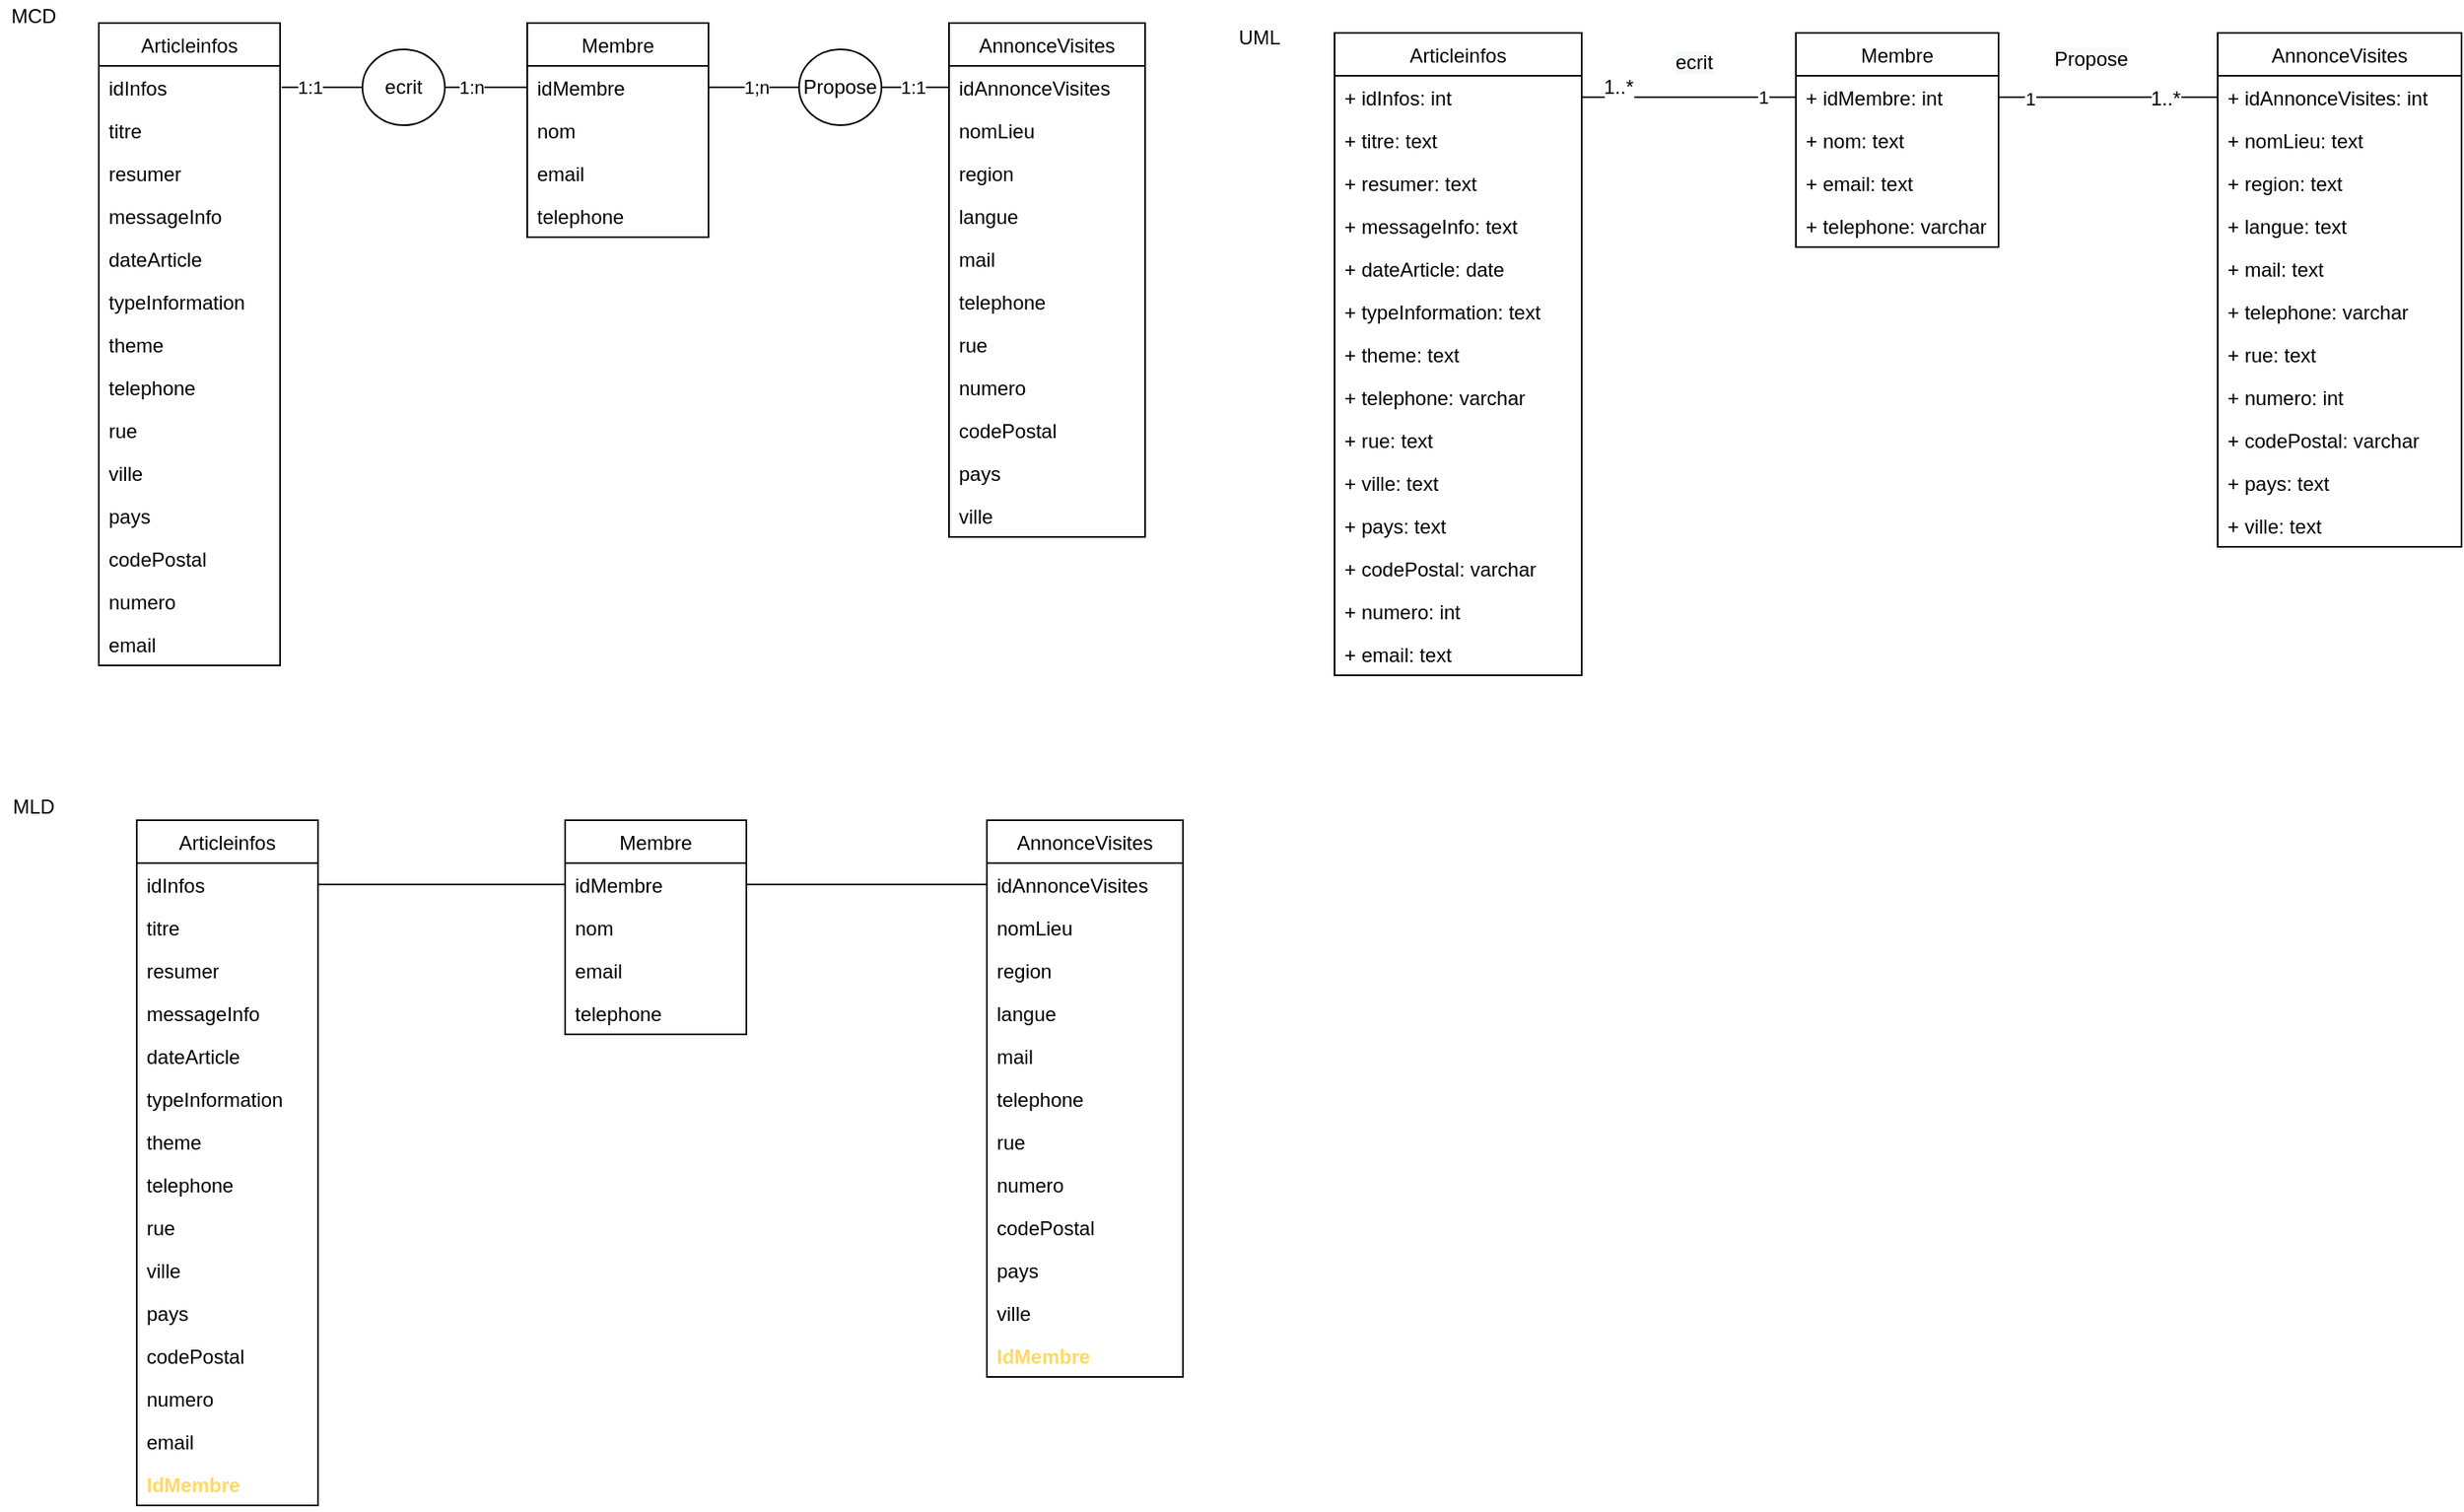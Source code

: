<mxfile version="14.1.8" type="device"><diagram id="xvcOyk2g-yGnM3AWFc_P" name="Page-1"><mxGraphModel dx="3611" dy="2975" grid="1" gridSize="10" guides="1" tooltips="1" connect="1" arrows="1" fold="1" page="1" pageScale="1" pageWidth="827" pageHeight="1169" math="0" shadow="0"><root><mxCell id="0"/><mxCell id="1" parent="0"/><mxCell id="XRsnQFjQ1CBoP8a9U3UT-1" value="Membre" style="swimlane;fontStyle=0;childLayout=stackLayout;horizontal=1;startSize=26;fillColor=none;horizontalStack=0;resizeParent=1;resizeParentMax=0;resizeLast=0;collapsible=1;marginBottom=0;" vertex="1" parent="1"><mxGeometry x="820" y="-596" width="110" height="130" as="geometry"/></mxCell><mxCell id="XRsnQFjQ1CBoP8a9U3UT-2" value="idMembre" style="text;strokeColor=none;fillColor=none;align=left;verticalAlign=top;spacingLeft=4;spacingRight=4;overflow=hidden;rotatable=0;points=[[0,0.5],[1,0.5]];portConstraint=eastwest;" vertex="1" parent="XRsnQFjQ1CBoP8a9U3UT-1"><mxGeometry y="26" width="110" height="26" as="geometry"/></mxCell><mxCell id="XRsnQFjQ1CBoP8a9U3UT-3" value="nom" style="text;strokeColor=none;fillColor=none;align=left;verticalAlign=top;spacingLeft=4;spacingRight=4;overflow=hidden;rotatable=0;points=[[0,0.5],[1,0.5]];portConstraint=eastwest;" vertex="1" parent="XRsnQFjQ1CBoP8a9U3UT-1"><mxGeometry y="52" width="110" height="26" as="geometry"/></mxCell><mxCell id="XRsnQFjQ1CBoP8a9U3UT-4" value="email" style="text;strokeColor=none;fillColor=none;align=left;verticalAlign=top;spacingLeft=4;spacingRight=4;overflow=hidden;rotatable=0;points=[[0,0.5],[1,0.5]];portConstraint=eastwest;" vertex="1" parent="XRsnQFjQ1CBoP8a9U3UT-1"><mxGeometry y="78" width="110" height="26" as="geometry"/></mxCell><mxCell id="XRsnQFjQ1CBoP8a9U3UT-5" value="telephone" style="text;strokeColor=none;fillColor=none;align=left;verticalAlign=top;spacingLeft=4;spacingRight=4;overflow=hidden;rotatable=0;points=[[0,0.5],[1,0.5]];portConstraint=eastwest;" vertex="1" parent="XRsnQFjQ1CBoP8a9U3UT-1"><mxGeometry y="104" width="110" height="26" as="geometry"/></mxCell><mxCell id="XRsnQFjQ1CBoP8a9U3UT-6" value="Articleinfos" style="swimlane;fontStyle=0;childLayout=stackLayout;horizontal=1;startSize=26;fillColor=none;horizontalStack=0;resizeParent=1;resizeParentMax=0;resizeLast=0;collapsible=1;marginBottom=0;" vertex="1" parent="1"><mxGeometry x="560" y="-596" width="110" height="390" as="geometry"/></mxCell><mxCell id="XRsnQFjQ1CBoP8a9U3UT-7" value="idInfos" style="text;strokeColor=none;fillColor=none;align=left;verticalAlign=top;spacingLeft=4;spacingRight=4;overflow=hidden;rotatable=0;points=[[0,0.5],[1,0.5]];portConstraint=eastwest;" vertex="1" parent="XRsnQFjQ1CBoP8a9U3UT-6"><mxGeometry y="26" width="110" height="26" as="geometry"/></mxCell><mxCell id="XRsnQFjQ1CBoP8a9U3UT-8" value="titre" style="text;strokeColor=none;fillColor=none;align=left;verticalAlign=top;spacingLeft=4;spacingRight=4;overflow=hidden;rotatable=0;points=[[0,0.5],[1,0.5]];portConstraint=eastwest;" vertex="1" parent="XRsnQFjQ1CBoP8a9U3UT-6"><mxGeometry y="52" width="110" height="26" as="geometry"/></mxCell><mxCell id="XRsnQFjQ1CBoP8a9U3UT-9" value="resumer" style="text;strokeColor=none;fillColor=none;align=left;verticalAlign=top;spacingLeft=4;spacingRight=4;overflow=hidden;rotatable=0;points=[[0,0.5],[1,0.5]];portConstraint=eastwest;" vertex="1" parent="XRsnQFjQ1CBoP8a9U3UT-6"><mxGeometry y="78" width="110" height="26" as="geometry"/></mxCell><mxCell id="XRsnQFjQ1CBoP8a9U3UT-10" value="messageInfo" style="text;strokeColor=none;fillColor=none;align=left;verticalAlign=top;spacingLeft=4;spacingRight=4;overflow=hidden;rotatable=0;points=[[0,0.5],[1,0.5]];portConstraint=eastwest;" vertex="1" parent="XRsnQFjQ1CBoP8a9U3UT-6"><mxGeometry y="104" width="110" height="26" as="geometry"/></mxCell><mxCell id="XRsnQFjQ1CBoP8a9U3UT-11" value="dateArticle" style="text;strokeColor=none;fillColor=none;align=left;verticalAlign=top;spacingLeft=4;spacingRight=4;overflow=hidden;rotatable=0;points=[[0,0.5],[1,0.5]];portConstraint=eastwest;" vertex="1" parent="XRsnQFjQ1CBoP8a9U3UT-6"><mxGeometry y="130" width="110" height="26" as="geometry"/></mxCell><mxCell id="XRsnQFjQ1CBoP8a9U3UT-12" value="typeInformation" style="text;strokeColor=none;fillColor=none;align=left;verticalAlign=top;spacingLeft=4;spacingRight=4;overflow=hidden;rotatable=0;points=[[0,0.5],[1,0.5]];portConstraint=eastwest;" vertex="1" parent="XRsnQFjQ1CBoP8a9U3UT-6"><mxGeometry y="156" width="110" height="26" as="geometry"/></mxCell><mxCell id="XRsnQFjQ1CBoP8a9U3UT-13" value="theme&#10;" style="text;strokeColor=none;fillColor=none;align=left;verticalAlign=top;spacingLeft=4;spacingRight=4;overflow=hidden;rotatable=0;points=[[0,0.5],[1,0.5]];portConstraint=eastwest;" vertex="1" parent="XRsnQFjQ1CBoP8a9U3UT-6"><mxGeometry y="182" width="110" height="26" as="geometry"/></mxCell><mxCell id="XRsnQFjQ1CBoP8a9U3UT-14" value="telephone" style="text;strokeColor=none;fillColor=none;align=left;verticalAlign=top;spacingLeft=4;spacingRight=4;overflow=hidden;rotatable=0;points=[[0,0.5],[1,0.5]];portConstraint=eastwest;" vertex="1" parent="XRsnQFjQ1CBoP8a9U3UT-6"><mxGeometry y="208" width="110" height="26" as="geometry"/></mxCell><mxCell id="XRsnQFjQ1CBoP8a9U3UT-15" value="rue" style="text;strokeColor=none;fillColor=none;align=left;verticalAlign=top;spacingLeft=4;spacingRight=4;overflow=hidden;rotatable=0;points=[[0,0.5],[1,0.5]];portConstraint=eastwest;" vertex="1" parent="XRsnQFjQ1CBoP8a9U3UT-6"><mxGeometry y="234" width="110" height="26" as="geometry"/></mxCell><mxCell id="XRsnQFjQ1CBoP8a9U3UT-16" value="ville" style="text;strokeColor=none;fillColor=none;align=left;verticalAlign=top;spacingLeft=4;spacingRight=4;overflow=hidden;rotatable=0;points=[[0,0.5],[1,0.5]];portConstraint=eastwest;" vertex="1" parent="XRsnQFjQ1CBoP8a9U3UT-6"><mxGeometry y="260" width="110" height="26" as="geometry"/></mxCell><mxCell id="XRsnQFjQ1CBoP8a9U3UT-17" value="pays" style="text;strokeColor=none;fillColor=none;align=left;verticalAlign=top;spacingLeft=4;spacingRight=4;overflow=hidden;rotatable=0;points=[[0,0.5],[1,0.5]];portConstraint=eastwest;" vertex="1" parent="XRsnQFjQ1CBoP8a9U3UT-6"><mxGeometry y="286" width="110" height="26" as="geometry"/></mxCell><mxCell id="XRsnQFjQ1CBoP8a9U3UT-18" value="codePostal" style="text;strokeColor=none;fillColor=none;align=left;verticalAlign=top;spacingLeft=4;spacingRight=4;overflow=hidden;rotatable=0;points=[[0,0.5],[1,0.5]];portConstraint=eastwest;" vertex="1" parent="XRsnQFjQ1CBoP8a9U3UT-6"><mxGeometry y="312" width="110" height="26" as="geometry"/></mxCell><mxCell id="XRsnQFjQ1CBoP8a9U3UT-19" value="numero" style="text;strokeColor=none;fillColor=none;align=left;verticalAlign=top;spacingLeft=4;spacingRight=4;overflow=hidden;rotatable=0;points=[[0,0.5],[1,0.5]];portConstraint=eastwest;" vertex="1" parent="XRsnQFjQ1CBoP8a9U3UT-6"><mxGeometry y="338" width="110" height="26" as="geometry"/></mxCell><mxCell id="XRsnQFjQ1CBoP8a9U3UT-20" value="email" style="text;strokeColor=none;fillColor=none;align=left;verticalAlign=top;spacingLeft=4;spacingRight=4;overflow=hidden;rotatable=0;points=[[0,0.5],[1,0.5]];portConstraint=eastwest;" vertex="1" parent="XRsnQFjQ1CBoP8a9U3UT-6"><mxGeometry y="364" width="110" height="26" as="geometry"/></mxCell><mxCell id="XRsnQFjQ1CBoP8a9U3UT-21" style="edgeStyle=orthogonalEdgeStyle;rounded=0;orthogonalLoop=1;jettySize=auto;html=1;exitX=0;exitY=0.5;exitDx=0;exitDy=0;endArrow=none;endFill=0;" edge="1" parent="1"><mxGeometry relative="1" as="geometry"><mxPoint x="721.0" y="-557" as="sourcePoint"/><mxPoint x="671" y="-557" as="targetPoint"/></mxGeometry></mxCell><mxCell id="XRsnQFjQ1CBoP8a9U3UT-22" value="1:1" style="edgeLabel;html=1;align=center;verticalAlign=middle;resizable=0;points=[];" vertex="1" connectable="0" parent="XRsnQFjQ1CBoP8a9U3UT-21"><mxGeometry x="0.32" relative="1" as="geometry"><mxPoint as="offset"/></mxGeometry></mxCell><mxCell id="XRsnQFjQ1CBoP8a9U3UT-23" value="ecrit" style="ellipse;whiteSpace=wrap;html=1;" vertex="1" parent="1"><mxGeometry x="720" y="-580" width="50" height="46" as="geometry"/></mxCell><mxCell id="XRsnQFjQ1CBoP8a9U3UT-24" style="edgeStyle=orthogonalEdgeStyle;rounded=0;orthogonalLoop=1;jettySize=auto;html=1;entryX=1;entryY=0.5;entryDx=0;entryDy=0;endArrow=none;endFill=0;" edge="1" parent="1" source="XRsnQFjQ1CBoP8a9U3UT-2" target="XRsnQFjQ1CBoP8a9U3UT-23"><mxGeometry relative="1" as="geometry"/></mxCell><mxCell id="XRsnQFjQ1CBoP8a9U3UT-25" value="1:n" style="edgeLabel;html=1;align=center;verticalAlign=middle;resizable=0;points=[];" vertex="1" connectable="0" parent="XRsnQFjQ1CBoP8a9U3UT-24"><mxGeometry x="-0.362" relative="1" as="geometry"><mxPoint x="-18" as="offset"/></mxGeometry></mxCell><mxCell id="XRsnQFjQ1CBoP8a9U3UT-26" value="AnnonceVisites" style="swimlane;fontStyle=0;childLayout=stackLayout;horizontal=1;startSize=26;fillColor=none;horizontalStack=0;resizeParent=1;resizeParentMax=0;resizeLast=0;collapsible=1;marginBottom=0;" vertex="1" parent="1"><mxGeometry x="1076" y="-596" width="119" height="312" as="geometry"/></mxCell><mxCell id="XRsnQFjQ1CBoP8a9U3UT-27" value="idAnnonceVisites" style="text;strokeColor=none;fillColor=none;align=left;verticalAlign=top;spacingLeft=4;spacingRight=4;overflow=hidden;rotatable=0;points=[[0,0.5],[1,0.5]];portConstraint=eastwest;" vertex="1" parent="XRsnQFjQ1CBoP8a9U3UT-26"><mxGeometry y="26" width="119" height="26" as="geometry"/></mxCell><mxCell id="XRsnQFjQ1CBoP8a9U3UT-28" value="nomLieu" style="text;strokeColor=none;fillColor=none;align=left;verticalAlign=top;spacingLeft=4;spacingRight=4;overflow=hidden;rotatable=0;points=[[0,0.5],[1,0.5]];portConstraint=eastwest;" vertex="1" parent="XRsnQFjQ1CBoP8a9U3UT-26"><mxGeometry y="52" width="119" height="26" as="geometry"/></mxCell><mxCell id="XRsnQFjQ1CBoP8a9U3UT-29" value="region" style="text;strokeColor=none;fillColor=none;align=left;verticalAlign=top;spacingLeft=4;spacingRight=4;overflow=hidden;rotatable=0;points=[[0,0.5],[1,0.5]];portConstraint=eastwest;" vertex="1" parent="XRsnQFjQ1CBoP8a9U3UT-26"><mxGeometry y="78" width="119" height="26" as="geometry"/></mxCell><mxCell id="XRsnQFjQ1CBoP8a9U3UT-30" value="langue" style="text;strokeColor=none;fillColor=none;align=left;verticalAlign=top;spacingLeft=4;spacingRight=4;overflow=hidden;rotatable=0;points=[[0,0.5],[1,0.5]];portConstraint=eastwest;" vertex="1" parent="XRsnQFjQ1CBoP8a9U3UT-26"><mxGeometry y="104" width="119" height="26" as="geometry"/></mxCell><mxCell id="XRsnQFjQ1CBoP8a9U3UT-31" value="mail" style="text;strokeColor=none;fillColor=none;align=left;verticalAlign=top;spacingLeft=4;spacingRight=4;overflow=hidden;rotatable=0;points=[[0,0.5],[1,0.5]];portConstraint=eastwest;" vertex="1" parent="XRsnQFjQ1CBoP8a9U3UT-26"><mxGeometry y="130" width="119" height="26" as="geometry"/></mxCell><mxCell id="XRsnQFjQ1CBoP8a9U3UT-32" value="telephone" style="text;strokeColor=none;fillColor=none;align=left;verticalAlign=top;spacingLeft=4;spacingRight=4;overflow=hidden;rotatable=0;points=[[0,0.5],[1,0.5]];portConstraint=eastwest;" vertex="1" parent="XRsnQFjQ1CBoP8a9U3UT-26"><mxGeometry y="156" width="119" height="26" as="geometry"/></mxCell><mxCell id="XRsnQFjQ1CBoP8a9U3UT-33" value="rue" style="text;strokeColor=none;fillColor=none;align=left;verticalAlign=top;spacingLeft=4;spacingRight=4;overflow=hidden;rotatable=0;points=[[0,0.5],[1,0.5]];portConstraint=eastwest;" vertex="1" parent="XRsnQFjQ1CBoP8a9U3UT-26"><mxGeometry y="182" width="119" height="26" as="geometry"/></mxCell><mxCell id="XRsnQFjQ1CBoP8a9U3UT-34" value="numero" style="text;strokeColor=none;fillColor=none;align=left;verticalAlign=top;spacingLeft=4;spacingRight=4;overflow=hidden;rotatable=0;points=[[0,0.5],[1,0.5]];portConstraint=eastwest;" vertex="1" parent="XRsnQFjQ1CBoP8a9U3UT-26"><mxGeometry y="208" width="119" height="26" as="geometry"/></mxCell><mxCell id="XRsnQFjQ1CBoP8a9U3UT-35" value="codePostal" style="text;strokeColor=none;fillColor=none;align=left;verticalAlign=top;spacingLeft=4;spacingRight=4;overflow=hidden;rotatable=0;points=[[0,0.5],[1,0.5]];portConstraint=eastwest;" vertex="1" parent="XRsnQFjQ1CBoP8a9U3UT-26"><mxGeometry y="234" width="119" height="26" as="geometry"/></mxCell><mxCell id="XRsnQFjQ1CBoP8a9U3UT-36" value="pays" style="text;strokeColor=none;fillColor=none;align=left;verticalAlign=top;spacingLeft=4;spacingRight=4;overflow=hidden;rotatable=0;points=[[0,0.5],[1,0.5]];portConstraint=eastwest;" vertex="1" parent="XRsnQFjQ1CBoP8a9U3UT-26"><mxGeometry y="260" width="119" height="26" as="geometry"/></mxCell><mxCell id="XRsnQFjQ1CBoP8a9U3UT-37" value="ville" style="text;strokeColor=none;fillColor=none;align=left;verticalAlign=top;spacingLeft=4;spacingRight=4;overflow=hidden;rotatable=0;points=[[0,0.5],[1,0.5]];portConstraint=eastwest;" vertex="1" parent="XRsnQFjQ1CBoP8a9U3UT-26"><mxGeometry y="286" width="119" height="26" as="geometry"/></mxCell><mxCell id="XRsnQFjQ1CBoP8a9U3UT-38" style="edgeStyle=orthogonalEdgeStyle;rounded=0;orthogonalLoop=1;jettySize=auto;html=1;exitX=1;exitY=0.5;exitDx=0;exitDy=0;endArrow=none;endFill=0;entryX=0;entryY=0.5;entryDx=0;entryDy=0;" edge="1" parent="1" source="XRsnQFjQ1CBoP8a9U3UT-42" target="XRsnQFjQ1CBoP8a9U3UT-27"><mxGeometry relative="1" as="geometry"><mxPoint x="1079.0" y="-557" as="sourcePoint"/><mxPoint x="1143" y="-557" as="targetPoint"/></mxGeometry></mxCell><mxCell id="XRsnQFjQ1CBoP8a9U3UT-39" value="1:1" style="edgeLabel;html=1;align=center;verticalAlign=middle;resizable=0;points=[];" vertex="1" connectable="0" parent="XRsnQFjQ1CBoP8a9U3UT-38"><mxGeometry x="0.32" relative="1" as="geometry"><mxPoint x="-8" as="offset"/></mxGeometry></mxCell><mxCell id="XRsnQFjQ1CBoP8a9U3UT-40" style="edgeStyle=orthogonalEdgeStyle;rounded=0;orthogonalLoop=1;jettySize=auto;html=1;entryX=1;entryY=0.5;entryDx=0;entryDy=0;endArrow=none;endFill=0;" edge="1" parent="1" source="XRsnQFjQ1CBoP8a9U3UT-42" target="XRsnQFjQ1CBoP8a9U3UT-2"><mxGeometry relative="1" as="geometry"/></mxCell><mxCell id="XRsnQFjQ1CBoP8a9U3UT-41" value="1;n" style="edgeLabel;html=1;align=center;verticalAlign=middle;resizable=0;points=[];" vertex="1" connectable="0" parent="XRsnQFjQ1CBoP8a9U3UT-40"><mxGeometry x="0.616" relative="1" as="geometry"><mxPoint x="18" as="offset"/></mxGeometry></mxCell><mxCell id="XRsnQFjQ1CBoP8a9U3UT-42" value="Propose" style="ellipse;whiteSpace=wrap;html=1;" vertex="1" parent="1"><mxGeometry x="985" y="-580" width="50" height="46" as="geometry"/></mxCell><mxCell id="XRsnQFjQ1CBoP8a9U3UT-43" value="MCD" style="text;html=1;align=center;verticalAlign=middle;resizable=0;points=[];autosize=1;" vertex="1" parent="1"><mxGeometry x="500" y="-610" width="40" height="20" as="geometry"/></mxCell><mxCell id="XRsnQFjQ1CBoP8a9U3UT-44" value="MLD" style="text;html=1;align=center;verticalAlign=middle;resizable=0;points=[];autosize=1;" vertex="1" parent="1"><mxGeometry x="500" y="-130" width="40" height="20" as="geometry"/></mxCell><mxCell id="XRsnQFjQ1CBoP8a9U3UT-45" value="UML" style="text;html=1;align=center;verticalAlign=middle;resizable=0;points=[];autosize=1;" vertex="1" parent="1"><mxGeometry x="1244" y="-597" width="40" height="20" as="geometry"/></mxCell><mxCell id="XRsnQFjQ1CBoP8a9U3UT-46" value="Membre" style="swimlane;fontStyle=0;childLayout=stackLayout;horizontal=1;startSize=26;fillColor=none;horizontalStack=0;resizeParent=1;resizeParentMax=0;resizeLast=0;collapsible=1;marginBottom=0;" vertex="1" parent="1"><mxGeometry x="1590" y="-590" width="123" height="130" as="geometry"/></mxCell><mxCell id="XRsnQFjQ1CBoP8a9U3UT-47" value="+ idMembre: int" style="text;strokeColor=none;fillColor=none;align=left;verticalAlign=top;spacingLeft=4;spacingRight=4;overflow=hidden;rotatable=0;points=[[0,0.5],[1,0.5]];portConstraint=eastwest;" vertex="1" parent="XRsnQFjQ1CBoP8a9U3UT-46"><mxGeometry y="26" width="123" height="26" as="geometry"/></mxCell><mxCell id="XRsnQFjQ1CBoP8a9U3UT-48" value="+ nom: text" style="text;strokeColor=none;fillColor=none;align=left;verticalAlign=top;spacingLeft=4;spacingRight=4;overflow=hidden;rotatable=0;points=[[0,0.5],[1,0.5]];portConstraint=eastwest;" vertex="1" parent="XRsnQFjQ1CBoP8a9U3UT-46"><mxGeometry y="52" width="123" height="26" as="geometry"/></mxCell><mxCell id="XRsnQFjQ1CBoP8a9U3UT-49" value="+ email: text" style="text;strokeColor=none;fillColor=none;align=left;verticalAlign=top;spacingLeft=4;spacingRight=4;overflow=hidden;rotatable=0;points=[[0,0.5],[1,0.5]];portConstraint=eastwest;" vertex="1" parent="XRsnQFjQ1CBoP8a9U3UT-46"><mxGeometry y="78" width="123" height="26" as="geometry"/></mxCell><mxCell id="XRsnQFjQ1CBoP8a9U3UT-50" value="+ telephone: varchar" style="text;strokeColor=none;fillColor=none;align=left;verticalAlign=top;spacingLeft=4;spacingRight=4;overflow=hidden;rotatable=0;points=[[0,0.5],[1,0.5]];portConstraint=eastwest;" vertex="1" parent="XRsnQFjQ1CBoP8a9U3UT-46"><mxGeometry y="104" width="123" height="26" as="geometry"/></mxCell><mxCell id="XRsnQFjQ1CBoP8a9U3UT-51" style="edgeStyle=orthogonalEdgeStyle;rounded=0;orthogonalLoop=1;jettySize=auto;html=1;exitX=0;exitY=0.5;exitDx=0;exitDy=0;endArrow=none;endFill=0;entryX=1;entryY=0.5;entryDx=0;entryDy=0;" edge="1" parent="1" source="XRsnQFjQ1CBoP8a9U3UT-47" target="XRsnQFjQ1CBoP8a9U3UT-72"><mxGeometry relative="1" as="geometry"><mxPoint x="1491.0" y="-551" as="sourcePoint"/><mxPoint x="1441" y="-551" as="targetPoint"/></mxGeometry></mxCell><mxCell id="XRsnQFjQ1CBoP8a9U3UT-52" value="AnnonceVisites" style="swimlane;fontStyle=0;childLayout=stackLayout;horizontal=1;startSize=26;fillColor=none;horizontalStack=0;resizeParent=1;resizeParentMax=0;resizeLast=0;collapsible=1;marginBottom=0;" vertex="1" parent="1"><mxGeometry x="1846" y="-590" width="148" height="312" as="geometry"/></mxCell><mxCell id="XRsnQFjQ1CBoP8a9U3UT-53" value="+ idAnnonceVisites: int" style="text;strokeColor=none;fillColor=none;align=left;verticalAlign=top;spacingLeft=4;spacingRight=4;overflow=hidden;rotatable=0;points=[[0,0.5],[1,0.5]];portConstraint=eastwest;" vertex="1" parent="XRsnQFjQ1CBoP8a9U3UT-52"><mxGeometry y="26" width="148" height="26" as="geometry"/></mxCell><mxCell id="XRsnQFjQ1CBoP8a9U3UT-54" value="+ nomLieu: text" style="text;strokeColor=none;fillColor=none;align=left;verticalAlign=top;spacingLeft=4;spacingRight=4;overflow=hidden;rotatable=0;points=[[0,0.5],[1,0.5]];portConstraint=eastwest;" vertex="1" parent="XRsnQFjQ1CBoP8a9U3UT-52"><mxGeometry y="52" width="148" height="26" as="geometry"/></mxCell><mxCell id="XRsnQFjQ1CBoP8a9U3UT-55" value="+ region: text" style="text;strokeColor=none;fillColor=none;align=left;verticalAlign=top;spacingLeft=4;spacingRight=4;overflow=hidden;rotatable=0;points=[[0,0.5],[1,0.5]];portConstraint=eastwest;" vertex="1" parent="XRsnQFjQ1CBoP8a9U3UT-52"><mxGeometry y="78" width="148" height="26" as="geometry"/></mxCell><mxCell id="XRsnQFjQ1CBoP8a9U3UT-56" value="+ langue: text" style="text;strokeColor=none;fillColor=none;align=left;verticalAlign=top;spacingLeft=4;spacingRight=4;overflow=hidden;rotatable=0;points=[[0,0.5],[1,0.5]];portConstraint=eastwest;" vertex="1" parent="XRsnQFjQ1CBoP8a9U3UT-52"><mxGeometry y="104" width="148" height="26" as="geometry"/></mxCell><mxCell id="XRsnQFjQ1CBoP8a9U3UT-57" value="+ mail: text" style="text;strokeColor=none;fillColor=none;align=left;verticalAlign=top;spacingLeft=4;spacingRight=4;overflow=hidden;rotatable=0;points=[[0,0.5],[1,0.5]];portConstraint=eastwest;" vertex="1" parent="XRsnQFjQ1CBoP8a9U3UT-52"><mxGeometry y="130" width="148" height="26" as="geometry"/></mxCell><mxCell id="XRsnQFjQ1CBoP8a9U3UT-58" value="+ telephone: varchar" style="text;strokeColor=none;fillColor=none;align=left;verticalAlign=top;spacingLeft=4;spacingRight=4;overflow=hidden;rotatable=0;points=[[0,0.5],[1,0.5]];portConstraint=eastwest;" vertex="1" parent="XRsnQFjQ1CBoP8a9U3UT-52"><mxGeometry y="156" width="148" height="26" as="geometry"/></mxCell><mxCell id="XRsnQFjQ1CBoP8a9U3UT-59" value="+ rue: text" style="text;strokeColor=none;fillColor=none;align=left;verticalAlign=top;spacingLeft=4;spacingRight=4;overflow=hidden;rotatable=0;points=[[0,0.5],[1,0.5]];portConstraint=eastwest;" vertex="1" parent="XRsnQFjQ1CBoP8a9U3UT-52"><mxGeometry y="182" width="148" height="26" as="geometry"/></mxCell><mxCell id="XRsnQFjQ1CBoP8a9U3UT-60" value="+ numero: int" style="text;strokeColor=none;fillColor=none;align=left;verticalAlign=top;spacingLeft=4;spacingRight=4;overflow=hidden;rotatable=0;points=[[0,0.5],[1,0.5]];portConstraint=eastwest;" vertex="1" parent="XRsnQFjQ1CBoP8a9U3UT-52"><mxGeometry y="208" width="148" height="26" as="geometry"/></mxCell><mxCell id="XRsnQFjQ1CBoP8a9U3UT-61" value="+ codePostal: varchar" style="text;strokeColor=none;fillColor=none;align=left;verticalAlign=top;spacingLeft=4;spacingRight=4;overflow=hidden;rotatable=0;points=[[0,0.5],[1,0.5]];portConstraint=eastwest;" vertex="1" parent="XRsnQFjQ1CBoP8a9U3UT-52"><mxGeometry y="234" width="148" height="26" as="geometry"/></mxCell><mxCell id="XRsnQFjQ1CBoP8a9U3UT-62" value="+ pays: text" style="text;strokeColor=none;fillColor=none;align=left;verticalAlign=top;spacingLeft=4;spacingRight=4;overflow=hidden;rotatable=0;points=[[0,0.5],[1,0.5]];portConstraint=eastwest;" vertex="1" parent="XRsnQFjQ1CBoP8a9U3UT-52"><mxGeometry y="260" width="148" height="26" as="geometry"/></mxCell><mxCell id="XRsnQFjQ1CBoP8a9U3UT-63" value="+ ville: text" style="text;strokeColor=none;fillColor=none;align=left;verticalAlign=top;spacingLeft=4;spacingRight=4;overflow=hidden;rotatable=0;points=[[0,0.5],[1,0.5]];portConstraint=eastwest;" vertex="1" parent="XRsnQFjQ1CBoP8a9U3UT-52"><mxGeometry y="286" width="148" height="26" as="geometry"/></mxCell><mxCell id="XRsnQFjQ1CBoP8a9U3UT-64" value="&lt;span style=&quot;font-size: 12px&quot;&gt;1..*&lt;/span&gt;" style="edgeLabel;html=1;align=center;verticalAlign=middle;resizable=0;points=[];" vertex="1" connectable="0" parent="1"><mxGeometry x="1461.998" y="-551" as="geometry"><mxPoint x="20" y="-6" as="offset"/></mxGeometry></mxCell><mxCell id="XRsnQFjQ1CBoP8a9U3UT-65" value="1" style="edgeLabel;html=1;align=center;verticalAlign=middle;resizable=0;points=[];" vertex="1" connectable="0" parent="1"><mxGeometry x="1570.001" y="-551" as="geometry"/></mxCell><mxCell id="XRsnQFjQ1CBoP8a9U3UT-66" value="&lt;span style=&quot;color: rgb(0, 0, 0); font-family: helvetica; font-size: 12px; font-style: normal; font-weight: 400; letter-spacing: normal; text-align: center; text-indent: 0px; text-transform: none; word-spacing: 0px; background-color: rgb(248, 249, 250); display: inline; float: none;&quot;&gt;ecrit&lt;/span&gt;" style="text;whiteSpace=wrap;html=1;" vertex="1" parent="1"><mxGeometry x="1515" y="-586" width="30" height="30" as="geometry"/></mxCell><mxCell id="XRsnQFjQ1CBoP8a9U3UT-67" style="edgeStyle=orthogonalEdgeStyle;rounded=0;orthogonalLoop=1;jettySize=auto;html=1;exitX=1;exitY=0.5;exitDx=0;exitDy=0;entryX=0;entryY=0.5;entryDx=0;entryDy=0;endArrow=none;endFill=0;" edge="1" parent="1" source="XRsnQFjQ1CBoP8a9U3UT-47" target="XRsnQFjQ1CBoP8a9U3UT-53"><mxGeometry relative="1" as="geometry"><mxPoint x="1720" y="-544" as="sourcePoint"/><mxPoint x="1818" y="-544" as="targetPoint"/></mxGeometry></mxCell><mxCell id="XRsnQFjQ1CBoP8a9U3UT-68" value="1" style="edgeLabel;html=1;align=center;verticalAlign=middle;resizable=0;points=[];" vertex="1" connectable="0" parent="XRsnQFjQ1CBoP8a9U3UT-67"><mxGeometry x="-0.721" y="-1" relative="1" as="geometry"><mxPoint as="offset"/></mxGeometry></mxCell><mxCell id="XRsnQFjQ1CBoP8a9U3UT-69" value="&lt;span style=&quot;font-size: 12px&quot;&gt;1..*&lt;/span&gt;" style="edgeLabel;html=1;align=center;verticalAlign=middle;resizable=0;points=[];" vertex="1" connectable="0" parent="XRsnQFjQ1CBoP8a9U3UT-67"><mxGeometry x="0.789" y="-1" relative="1" as="geometry"><mxPoint x="-18" as="offset"/></mxGeometry></mxCell><mxCell id="XRsnQFjQ1CBoP8a9U3UT-70" value="&lt;span style=&quot;color: rgb(0, 0, 0); font-family: helvetica; font-size: 12px; font-style: normal; font-weight: 400; letter-spacing: normal; text-align: center; text-indent: 0px; text-transform: none; word-spacing: 0px; background-color: rgb(248, 249, 250); display: inline; float: none;&quot;&gt;Propose&lt;/span&gt;" style="text;whiteSpace=wrap;html=1;" vertex="1" parent="1"><mxGeometry x="1744.5" y="-588" width="49" height="30" as="geometry"/></mxCell><mxCell id="XRsnQFjQ1CBoP8a9U3UT-71" value="Articleinfos" style="swimlane;fontStyle=0;childLayout=stackLayout;horizontal=1;startSize=26;fillColor=none;horizontalStack=0;resizeParent=1;resizeParentMax=0;resizeLast=0;collapsible=1;marginBottom=0;" vertex="1" parent="1"><mxGeometry x="1310" y="-590" width="150" height="390" as="geometry"/></mxCell><mxCell id="XRsnQFjQ1CBoP8a9U3UT-72" value="+ idInfos: int" style="text;strokeColor=none;fillColor=none;align=left;verticalAlign=top;spacingLeft=4;spacingRight=4;overflow=hidden;rotatable=0;points=[[0,0.5],[1,0.5]];portConstraint=eastwest;" vertex="1" parent="XRsnQFjQ1CBoP8a9U3UT-71"><mxGeometry y="26" width="150" height="26" as="geometry"/></mxCell><mxCell id="XRsnQFjQ1CBoP8a9U3UT-73" value="+ titre: text" style="text;strokeColor=none;fillColor=none;align=left;verticalAlign=top;spacingLeft=4;spacingRight=4;overflow=hidden;rotatable=0;points=[[0,0.5],[1,0.5]];portConstraint=eastwest;" vertex="1" parent="XRsnQFjQ1CBoP8a9U3UT-71"><mxGeometry y="52" width="150" height="26" as="geometry"/></mxCell><mxCell id="XRsnQFjQ1CBoP8a9U3UT-74" value="+ resumer: text" style="text;strokeColor=none;fillColor=none;align=left;verticalAlign=top;spacingLeft=4;spacingRight=4;overflow=hidden;rotatable=0;points=[[0,0.5],[1,0.5]];portConstraint=eastwest;" vertex="1" parent="XRsnQFjQ1CBoP8a9U3UT-71"><mxGeometry y="78" width="150" height="26" as="geometry"/></mxCell><mxCell id="XRsnQFjQ1CBoP8a9U3UT-75" value="+ messageInfo: text" style="text;strokeColor=none;fillColor=none;align=left;verticalAlign=top;spacingLeft=4;spacingRight=4;overflow=hidden;rotatable=0;points=[[0,0.5],[1,0.5]];portConstraint=eastwest;" vertex="1" parent="XRsnQFjQ1CBoP8a9U3UT-71"><mxGeometry y="104" width="150" height="26" as="geometry"/></mxCell><mxCell id="XRsnQFjQ1CBoP8a9U3UT-76" value="+ dateArticle: date" style="text;strokeColor=none;fillColor=none;align=left;verticalAlign=top;spacingLeft=4;spacingRight=4;overflow=hidden;rotatable=0;points=[[0,0.5],[1,0.5]];portConstraint=eastwest;" vertex="1" parent="XRsnQFjQ1CBoP8a9U3UT-71"><mxGeometry y="130" width="150" height="26" as="geometry"/></mxCell><mxCell id="XRsnQFjQ1CBoP8a9U3UT-77" value="+ typeInformation: text" style="text;strokeColor=none;fillColor=none;align=left;verticalAlign=top;spacingLeft=4;spacingRight=4;overflow=hidden;rotatable=0;points=[[0,0.5],[1,0.5]];portConstraint=eastwest;" vertex="1" parent="XRsnQFjQ1CBoP8a9U3UT-71"><mxGeometry y="156" width="150" height="26" as="geometry"/></mxCell><mxCell id="XRsnQFjQ1CBoP8a9U3UT-78" value="+ theme: text" style="text;strokeColor=none;fillColor=none;align=left;verticalAlign=top;spacingLeft=4;spacingRight=4;overflow=hidden;rotatable=0;points=[[0,0.5],[1,0.5]];portConstraint=eastwest;" vertex="1" parent="XRsnQFjQ1CBoP8a9U3UT-71"><mxGeometry y="182" width="150" height="26" as="geometry"/></mxCell><mxCell id="XRsnQFjQ1CBoP8a9U3UT-79" value="+ telephone: varchar" style="text;strokeColor=none;fillColor=none;align=left;verticalAlign=top;spacingLeft=4;spacingRight=4;overflow=hidden;rotatable=0;points=[[0,0.5],[1,0.5]];portConstraint=eastwest;" vertex="1" parent="XRsnQFjQ1CBoP8a9U3UT-71"><mxGeometry y="208" width="150" height="26" as="geometry"/></mxCell><mxCell id="XRsnQFjQ1CBoP8a9U3UT-80" value="+ rue: text" style="text;strokeColor=none;fillColor=none;align=left;verticalAlign=top;spacingLeft=4;spacingRight=4;overflow=hidden;rotatable=0;points=[[0,0.5],[1,0.5]];portConstraint=eastwest;" vertex="1" parent="XRsnQFjQ1CBoP8a9U3UT-71"><mxGeometry y="234" width="150" height="26" as="geometry"/></mxCell><mxCell id="XRsnQFjQ1CBoP8a9U3UT-81" value="+ ville: text" style="text;strokeColor=none;fillColor=none;align=left;verticalAlign=top;spacingLeft=4;spacingRight=4;overflow=hidden;rotatable=0;points=[[0,0.5],[1,0.5]];portConstraint=eastwest;" vertex="1" parent="XRsnQFjQ1CBoP8a9U3UT-71"><mxGeometry y="260" width="150" height="26" as="geometry"/></mxCell><mxCell id="XRsnQFjQ1CBoP8a9U3UT-82" value="+ pays: text" style="text;strokeColor=none;fillColor=none;align=left;verticalAlign=top;spacingLeft=4;spacingRight=4;overflow=hidden;rotatable=0;points=[[0,0.5],[1,0.5]];portConstraint=eastwest;" vertex="1" parent="XRsnQFjQ1CBoP8a9U3UT-71"><mxGeometry y="286" width="150" height="26" as="geometry"/></mxCell><mxCell id="XRsnQFjQ1CBoP8a9U3UT-83" value="+ codePostal: varchar" style="text;strokeColor=none;fillColor=none;align=left;verticalAlign=top;spacingLeft=4;spacingRight=4;overflow=hidden;rotatable=0;points=[[0,0.5],[1,0.5]];portConstraint=eastwest;" vertex="1" parent="XRsnQFjQ1CBoP8a9U3UT-71"><mxGeometry y="312" width="150" height="26" as="geometry"/></mxCell><mxCell id="XRsnQFjQ1CBoP8a9U3UT-84" value="+ numero: int" style="text;strokeColor=none;fillColor=none;align=left;verticalAlign=top;spacingLeft=4;spacingRight=4;overflow=hidden;rotatable=0;points=[[0,0.5],[1,0.5]];portConstraint=eastwest;" vertex="1" parent="XRsnQFjQ1CBoP8a9U3UT-71"><mxGeometry y="338" width="150" height="26" as="geometry"/></mxCell><mxCell id="XRsnQFjQ1CBoP8a9U3UT-85" value="+ email: text" style="text;strokeColor=none;fillColor=none;align=left;verticalAlign=top;spacingLeft=4;spacingRight=4;overflow=hidden;rotatable=0;points=[[0,0.5],[1,0.5]];portConstraint=eastwest;" vertex="1" parent="XRsnQFjQ1CBoP8a9U3UT-71"><mxGeometry y="364" width="150" height="26" as="geometry"/></mxCell><mxCell id="XRsnQFjQ1CBoP8a9U3UT-86" value="Membre" style="swimlane;fontStyle=0;childLayout=stackLayout;horizontal=1;startSize=26;fillColor=none;horizontalStack=0;resizeParent=1;resizeParentMax=0;resizeLast=0;collapsible=1;marginBottom=0;" vertex="1" parent="1"><mxGeometry x="843" y="-112" width="110" height="130" as="geometry"/></mxCell><mxCell id="XRsnQFjQ1CBoP8a9U3UT-87" value="idMembre" style="text;strokeColor=none;fillColor=none;align=left;verticalAlign=top;spacingLeft=4;spacingRight=4;overflow=hidden;rotatable=0;points=[[0,0.5],[1,0.5]];portConstraint=eastwest;" vertex="1" parent="XRsnQFjQ1CBoP8a9U3UT-86"><mxGeometry y="26" width="110" height="26" as="geometry"/></mxCell><mxCell id="XRsnQFjQ1CBoP8a9U3UT-88" value="nom" style="text;strokeColor=none;fillColor=none;align=left;verticalAlign=top;spacingLeft=4;spacingRight=4;overflow=hidden;rotatable=0;points=[[0,0.5],[1,0.5]];portConstraint=eastwest;" vertex="1" parent="XRsnQFjQ1CBoP8a9U3UT-86"><mxGeometry y="52" width="110" height="26" as="geometry"/></mxCell><mxCell id="XRsnQFjQ1CBoP8a9U3UT-89" value="email" style="text;strokeColor=none;fillColor=none;align=left;verticalAlign=top;spacingLeft=4;spacingRight=4;overflow=hidden;rotatable=0;points=[[0,0.5],[1,0.5]];portConstraint=eastwest;" vertex="1" parent="XRsnQFjQ1CBoP8a9U3UT-86"><mxGeometry y="78" width="110" height="26" as="geometry"/></mxCell><mxCell id="XRsnQFjQ1CBoP8a9U3UT-90" value="telephone" style="text;strokeColor=none;fillColor=none;align=left;verticalAlign=top;spacingLeft=4;spacingRight=4;overflow=hidden;rotatable=0;points=[[0,0.5],[1,0.5]];portConstraint=eastwest;" vertex="1" parent="XRsnQFjQ1CBoP8a9U3UT-86"><mxGeometry y="104" width="110" height="26" as="geometry"/></mxCell><mxCell id="XRsnQFjQ1CBoP8a9U3UT-91" value="Articleinfos" style="swimlane;fontStyle=0;childLayout=stackLayout;horizontal=1;startSize=26;fillColor=none;horizontalStack=0;resizeParent=1;resizeParentMax=0;resizeLast=0;collapsible=1;marginBottom=0;" vertex="1" parent="1"><mxGeometry x="583" y="-112" width="110" height="416" as="geometry"/></mxCell><mxCell id="XRsnQFjQ1CBoP8a9U3UT-92" value="idInfos" style="text;strokeColor=none;fillColor=none;align=left;verticalAlign=top;spacingLeft=4;spacingRight=4;overflow=hidden;rotatable=0;points=[[0,0.5],[1,0.5]];portConstraint=eastwest;" vertex="1" parent="XRsnQFjQ1CBoP8a9U3UT-91"><mxGeometry y="26" width="110" height="26" as="geometry"/></mxCell><mxCell id="XRsnQFjQ1CBoP8a9U3UT-93" value="titre" style="text;strokeColor=none;fillColor=none;align=left;verticalAlign=top;spacingLeft=4;spacingRight=4;overflow=hidden;rotatable=0;points=[[0,0.5],[1,0.5]];portConstraint=eastwest;" vertex="1" parent="XRsnQFjQ1CBoP8a9U3UT-91"><mxGeometry y="52" width="110" height="26" as="geometry"/></mxCell><mxCell id="XRsnQFjQ1CBoP8a9U3UT-94" value="resumer" style="text;strokeColor=none;fillColor=none;align=left;verticalAlign=top;spacingLeft=4;spacingRight=4;overflow=hidden;rotatable=0;points=[[0,0.5],[1,0.5]];portConstraint=eastwest;" vertex="1" parent="XRsnQFjQ1CBoP8a9U3UT-91"><mxGeometry y="78" width="110" height="26" as="geometry"/></mxCell><mxCell id="XRsnQFjQ1CBoP8a9U3UT-95" value="messageInfo" style="text;strokeColor=none;fillColor=none;align=left;verticalAlign=top;spacingLeft=4;spacingRight=4;overflow=hidden;rotatable=0;points=[[0,0.5],[1,0.5]];portConstraint=eastwest;" vertex="1" parent="XRsnQFjQ1CBoP8a9U3UT-91"><mxGeometry y="104" width="110" height="26" as="geometry"/></mxCell><mxCell id="XRsnQFjQ1CBoP8a9U3UT-96" value="dateArticle" style="text;strokeColor=none;fillColor=none;align=left;verticalAlign=top;spacingLeft=4;spacingRight=4;overflow=hidden;rotatable=0;points=[[0,0.5],[1,0.5]];portConstraint=eastwest;" vertex="1" parent="XRsnQFjQ1CBoP8a9U3UT-91"><mxGeometry y="130" width="110" height="26" as="geometry"/></mxCell><mxCell id="XRsnQFjQ1CBoP8a9U3UT-97" value="typeInformation" style="text;strokeColor=none;fillColor=none;align=left;verticalAlign=top;spacingLeft=4;spacingRight=4;overflow=hidden;rotatable=0;points=[[0,0.5],[1,0.5]];portConstraint=eastwest;" vertex="1" parent="XRsnQFjQ1CBoP8a9U3UT-91"><mxGeometry y="156" width="110" height="26" as="geometry"/></mxCell><mxCell id="XRsnQFjQ1CBoP8a9U3UT-98" value="theme&#10;" style="text;strokeColor=none;fillColor=none;align=left;verticalAlign=top;spacingLeft=4;spacingRight=4;overflow=hidden;rotatable=0;points=[[0,0.5],[1,0.5]];portConstraint=eastwest;" vertex="1" parent="XRsnQFjQ1CBoP8a9U3UT-91"><mxGeometry y="182" width="110" height="26" as="geometry"/></mxCell><mxCell id="XRsnQFjQ1CBoP8a9U3UT-99" value="telephone" style="text;strokeColor=none;fillColor=none;align=left;verticalAlign=top;spacingLeft=4;spacingRight=4;overflow=hidden;rotatable=0;points=[[0,0.5],[1,0.5]];portConstraint=eastwest;" vertex="1" parent="XRsnQFjQ1CBoP8a9U3UT-91"><mxGeometry y="208" width="110" height="26" as="geometry"/></mxCell><mxCell id="XRsnQFjQ1CBoP8a9U3UT-100" value="rue" style="text;strokeColor=none;fillColor=none;align=left;verticalAlign=top;spacingLeft=4;spacingRight=4;overflow=hidden;rotatable=0;points=[[0,0.5],[1,0.5]];portConstraint=eastwest;" vertex="1" parent="XRsnQFjQ1CBoP8a9U3UT-91"><mxGeometry y="234" width="110" height="26" as="geometry"/></mxCell><mxCell id="XRsnQFjQ1CBoP8a9U3UT-101" value="ville" style="text;strokeColor=none;fillColor=none;align=left;verticalAlign=top;spacingLeft=4;spacingRight=4;overflow=hidden;rotatable=0;points=[[0,0.5],[1,0.5]];portConstraint=eastwest;" vertex="1" parent="XRsnQFjQ1CBoP8a9U3UT-91"><mxGeometry y="260" width="110" height="26" as="geometry"/></mxCell><mxCell id="XRsnQFjQ1CBoP8a9U3UT-102" value="pays" style="text;strokeColor=none;fillColor=none;align=left;verticalAlign=top;spacingLeft=4;spacingRight=4;overflow=hidden;rotatable=0;points=[[0,0.5],[1,0.5]];portConstraint=eastwest;" vertex="1" parent="XRsnQFjQ1CBoP8a9U3UT-91"><mxGeometry y="286" width="110" height="26" as="geometry"/></mxCell><mxCell id="XRsnQFjQ1CBoP8a9U3UT-103" value="codePostal" style="text;strokeColor=none;fillColor=none;align=left;verticalAlign=top;spacingLeft=4;spacingRight=4;overflow=hidden;rotatable=0;points=[[0,0.5],[1,0.5]];portConstraint=eastwest;" vertex="1" parent="XRsnQFjQ1CBoP8a9U3UT-91"><mxGeometry y="312" width="110" height="26" as="geometry"/></mxCell><mxCell id="XRsnQFjQ1CBoP8a9U3UT-104" value="numero" style="text;strokeColor=none;fillColor=none;align=left;verticalAlign=top;spacingLeft=4;spacingRight=4;overflow=hidden;rotatable=0;points=[[0,0.5],[1,0.5]];portConstraint=eastwest;" vertex="1" parent="XRsnQFjQ1CBoP8a9U3UT-91"><mxGeometry y="338" width="110" height="26" as="geometry"/></mxCell><mxCell id="XRsnQFjQ1CBoP8a9U3UT-105" value="email" style="text;strokeColor=none;fillColor=none;align=left;verticalAlign=top;spacingLeft=4;spacingRight=4;overflow=hidden;rotatable=0;points=[[0,0.5],[1,0.5]];portConstraint=eastwest;" vertex="1" parent="XRsnQFjQ1CBoP8a9U3UT-91"><mxGeometry y="364" width="110" height="26" as="geometry"/></mxCell><mxCell id="XRsnQFjQ1CBoP8a9U3UT-106" value="IdMembre" style="text;strokeColor=none;fillColor=none;align=left;verticalAlign=top;spacingLeft=4;spacingRight=4;overflow=hidden;rotatable=0;points=[[0,0.5],[1,0.5]];portConstraint=eastwest;fontStyle=1;fontColor=#FFD966;" vertex="1" parent="XRsnQFjQ1CBoP8a9U3UT-91"><mxGeometry y="390" width="110" height="26" as="geometry"/></mxCell><mxCell id="XRsnQFjQ1CBoP8a9U3UT-107" style="edgeStyle=orthogonalEdgeStyle;rounded=0;orthogonalLoop=1;jettySize=auto;html=1;entryX=1;entryY=0.5;entryDx=0;entryDy=0;endArrow=none;endFill=0;" edge="1" parent="1" source="XRsnQFjQ1CBoP8a9U3UT-87" target="XRsnQFjQ1CBoP8a9U3UT-92"><mxGeometry relative="1" as="geometry"><mxPoint x="793" y="-73" as="targetPoint"/></mxGeometry></mxCell><mxCell id="XRsnQFjQ1CBoP8a9U3UT-108" value="AnnonceVisites" style="swimlane;fontStyle=0;childLayout=stackLayout;horizontal=1;startSize=26;fillColor=none;horizontalStack=0;resizeParent=1;resizeParentMax=0;resizeLast=0;collapsible=1;marginBottom=0;" vertex="1" parent="1"><mxGeometry x="1099" y="-112" width="119" height="338" as="geometry"/></mxCell><mxCell id="XRsnQFjQ1CBoP8a9U3UT-109" value="idAnnonceVisites" style="text;strokeColor=none;fillColor=none;align=left;verticalAlign=top;spacingLeft=4;spacingRight=4;overflow=hidden;rotatable=0;points=[[0,0.5],[1,0.5]];portConstraint=eastwest;" vertex="1" parent="XRsnQFjQ1CBoP8a9U3UT-108"><mxGeometry y="26" width="119" height="26" as="geometry"/></mxCell><mxCell id="XRsnQFjQ1CBoP8a9U3UT-110" value="nomLieu" style="text;strokeColor=none;fillColor=none;align=left;verticalAlign=top;spacingLeft=4;spacingRight=4;overflow=hidden;rotatable=0;points=[[0,0.5],[1,0.5]];portConstraint=eastwest;" vertex="1" parent="XRsnQFjQ1CBoP8a9U3UT-108"><mxGeometry y="52" width="119" height="26" as="geometry"/></mxCell><mxCell id="XRsnQFjQ1CBoP8a9U3UT-111" value="region" style="text;strokeColor=none;fillColor=none;align=left;verticalAlign=top;spacingLeft=4;spacingRight=4;overflow=hidden;rotatable=0;points=[[0,0.5],[1,0.5]];portConstraint=eastwest;" vertex="1" parent="XRsnQFjQ1CBoP8a9U3UT-108"><mxGeometry y="78" width="119" height="26" as="geometry"/></mxCell><mxCell id="XRsnQFjQ1CBoP8a9U3UT-112" value="langue" style="text;strokeColor=none;fillColor=none;align=left;verticalAlign=top;spacingLeft=4;spacingRight=4;overflow=hidden;rotatable=0;points=[[0,0.5],[1,0.5]];portConstraint=eastwest;" vertex="1" parent="XRsnQFjQ1CBoP8a9U3UT-108"><mxGeometry y="104" width="119" height="26" as="geometry"/></mxCell><mxCell id="XRsnQFjQ1CBoP8a9U3UT-113" value="mail" style="text;strokeColor=none;fillColor=none;align=left;verticalAlign=top;spacingLeft=4;spacingRight=4;overflow=hidden;rotatable=0;points=[[0,0.5],[1,0.5]];portConstraint=eastwest;" vertex="1" parent="XRsnQFjQ1CBoP8a9U3UT-108"><mxGeometry y="130" width="119" height="26" as="geometry"/></mxCell><mxCell id="XRsnQFjQ1CBoP8a9U3UT-114" value="telephone" style="text;strokeColor=none;fillColor=none;align=left;verticalAlign=top;spacingLeft=4;spacingRight=4;overflow=hidden;rotatable=0;points=[[0,0.5],[1,0.5]];portConstraint=eastwest;" vertex="1" parent="XRsnQFjQ1CBoP8a9U3UT-108"><mxGeometry y="156" width="119" height="26" as="geometry"/></mxCell><mxCell id="XRsnQFjQ1CBoP8a9U3UT-115" value="rue" style="text;strokeColor=none;fillColor=none;align=left;verticalAlign=top;spacingLeft=4;spacingRight=4;overflow=hidden;rotatable=0;points=[[0,0.5],[1,0.5]];portConstraint=eastwest;" vertex="1" parent="XRsnQFjQ1CBoP8a9U3UT-108"><mxGeometry y="182" width="119" height="26" as="geometry"/></mxCell><mxCell id="XRsnQFjQ1CBoP8a9U3UT-116" value="numero" style="text;strokeColor=none;fillColor=none;align=left;verticalAlign=top;spacingLeft=4;spacingRight=4;overflow=hidden;rotatable=0;points=[[0,0.5],[1,0.5]];portConstraint=eastwest;" vertex="1" parent="XRsnQFjQ1CBoP8a9U3UT-108"><mxGeometry y="208" width="119" height="26" as="geometry"/></mxCell><mxCell id="XRsnQFjQ1CBoP8a9U3UT-117" value="codePostal" style="text;strokeColor=none;fillColor=none;align=left;verticalAlign=top;spacingLeft=4;spacingRight=4;overflow=hidden;rotatable=0;points=[[0,0.5],[1,0.5]];portConstraint=eastwest;" vertex="1" parent="XRsnQFjQ1CBoP8a9U3UT-108"><mxGeometry y="234" width="119" height="26" as="geometry"/></mxCell><mxCell id="XRsnQFjQ1CBoP8a9U3UT-118" value="pays" style="text;strokeColor=none;fillColor=none;align=left;verticalAlign=top;spacingLeft=4;spacingRight=4;overflow=hidden;rotatable=0;points=[[0,0.5],[1,0.5]];portConstraint=eastwest;" vertex="1" parent="XRsnQFjQ1CBoP8a9U3UT-108"><mxGeometry y="260" width="119" height="26" as="geometry"/></mxCell><mxCell id="XRsnQFjQ1CBoP8a9U3UT-119" value="ville" style="text;strokeColor=none;fillColor=none;align=left;verticalAlign=top;spacingLeft=4;spacingRight=4;overflow=hidden;rotatable=0;points=[[0,0.5],[1,0.5]];portConstraint=eastwest;" vertex="1" parent="XRsnQFjQ1CBoP8a9U3UT-108"><mxGeometry y="286" width="119" height="26" as="geometry"/></mxCell><mxCell id="XRsnQFjQ1CBoP8a9U3UT-120" value="IdMembre" style="text;strokeColor=none;fillColor=none;align=left;verticalAlign=top;spacingLeft=4;spacingRight=4;overflow=hidden;rotatable=0;points=[[0,0.5],[1,0.5]];portConstraint=eastwest;fontStyle=1;fontColor=#FFD966;" vertex="1" parent="XRsnQFjQ1CBoP8a9U3UT-108"><mxGeometry y="312" width="119" height="26" as="geometry"/></mxCell><mxCell id="XRsnQFjQ1CBoP8a9U3UT-121" style="edgeStyle=orthogonalEdgeStyle;rounded=0;orthogonalLoop=1;jettySize=auto;html=1;entryX=1;entryY=0.5;entryDx=0;entryDy=0;endArrow=none;endFill=0;exitX=0;exitY=0.5;exitDx=0;exitDy=0;" edge="1" parent="1" source="XRsnQFjQ1CBoP8a9U3UT-109" target="XRsnQFjQ1CBoP8a9U3UT-87"><mxGeometry relative="1" as="geometry"><mxPoint x="1008" y="-73" as="sourcePoint"/></mxGeometry></mxCell></root></mxGraphModel></diagram></mxfile>